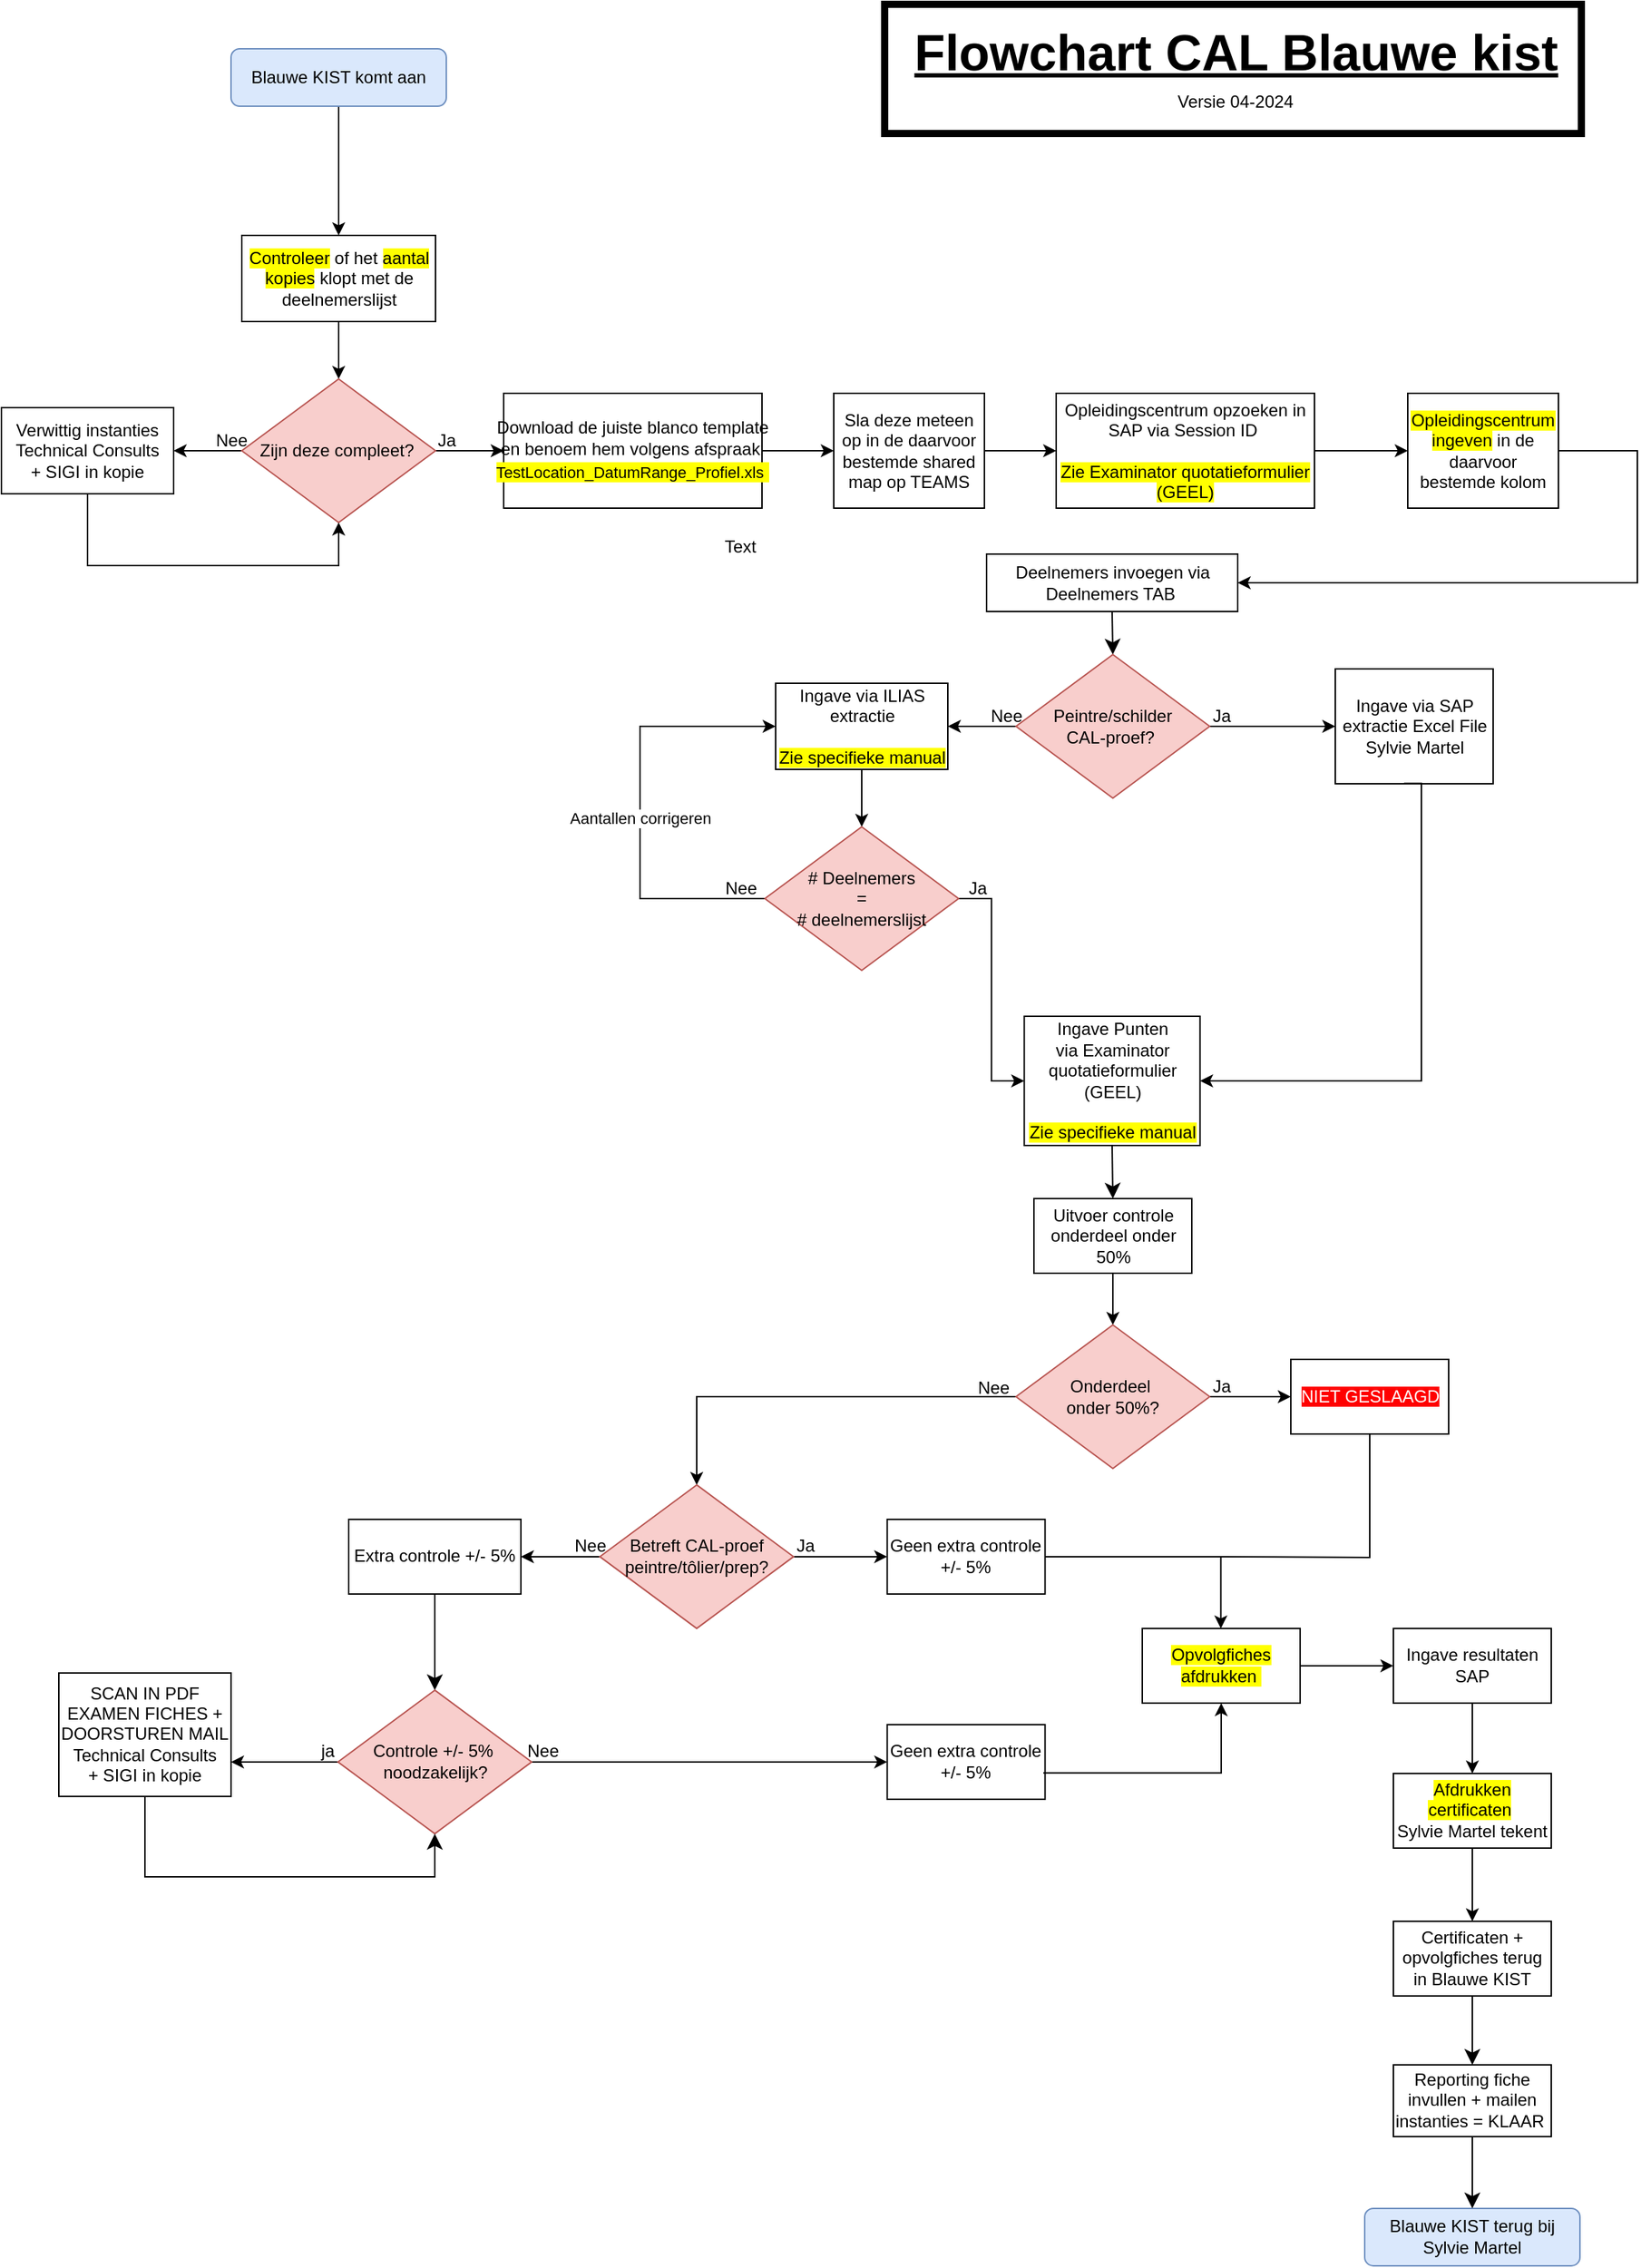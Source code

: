 <mxfile version="24.2.1" type="github">
  <diagram id="C5RBs43oDa-KdzZeNtuy" name="Page-1">
    <mxGraphModel dx="2206" dy="1282" grid="1" gridSize="10" guides="1" tooltips="1" connect="1" arrows="1" fold="1" page="1" pageScale="1" pageWidth="1169" pageHeight="1654" math="0" shadow="0">
      <root>
        <mxCell id="WIyWlLk6GJQsqaUBKTNV-0" />
        <mxCell id="WIyWlLk6GJQsqaUBKTNV-1" parent="WIyWlLk6GJQsqaUBKTNV-0" />
        <mxCell id="_ugd1NsvXaMakMv1Sasn-6" style="edgeStyle=elbowEdgeStyle;rounded=0;orthogonalLoop=1;jettySize=auto;html=1;exitX=0.5;exitY=1;exitDx=0;exitDy=0;entryX=0.5;entryY=0;entryDx=0;entryDy=0;" parent="WIyWlLk6GJQsqaUBKTNV-1" source="WIyWlLk6GJQsqaUBKTNV-3" target="_ugd1NsvXaMakMv1Sasn-5" edge="1">
          <mxGeometry relative="1" as="geometry" />
        </mxCell>
        <mxCell id="WIyWlLk6GJQsqaUBKTNV-3" value="Blauwe KIST komt aan" style="rounded=1;whiteSpace=wrap;html=1;fontSize=12;glass=0;strokeWidth=1;shadow=0;fillColor=#dae8fc;strokeColor=#6c8ebf;" parent="WIyWlLk6GJQsqaUBKTNV-1" vertex="1">
          <mxGeometry x="175" y="68" width="150" height="40" as="geometry" />
        </mxCell>
        <mxCell id="_ugd1NsvXaMakMv1Sasn-10" style="edgeStyle=elbowEdgeStyle;rounded=0;orthogonalLoop=1;jettySize=auto;html=1;exitX=0.5;exitY=1;exitDx=0;exitDy=0;entryX=0.5;entryY=0;entryDx=0;entryDy=0;" parent="WIyWlLk6GJQsqaUBKTNV-1" source="_ugd1NsvXaMakMv1Sasn-5" target="_ugd1NsvXaMakMv1Sasn-9" edge="1">
          <mxGeometry relative="1" as="geometry" />
        </mxCell>
        <mxCell id="_ugd1NsvXaMakMv1Sasn-5" value="&lt;span style=&quot;background-color: rgb(255, 255, 0);&quot;&gt;Controleer&lt;/span&gt; of het &lt;span style=&quot;background-color: rgb(255, 255, 0);&quot;&gt;aantal kopies&lt;/span&gt; klopt met de deelnemerslijst" style="rounded=0;whiteSpace=wrap;html=1;" parent="WIyWlLk6GJQsqaUBKTNV-1" vertex="1">
          <mxGeometry x="182.5" y="198" width="135" height="60" as="geometry" />
        </mxCell>
        <mxCell id="_ugd1NsvXaMakMv1Sasn-7" value="Download de juiste blanco template en benoem hem volgens afspraak&amp;nbsp;&lt;div&gt;&lt;div&gt;&lt;span style=&quot;background-color: rgb(255, 255, 0);&quot;&gt;&lt;span style=&quot;margin: 0px; padding: 0px; user-select: text; -webkit-user-drag: none; -webkit-tap-highlight-color: transparent; color: windowtext; text-align: left; font-family: Calibri, sans-serif; line-height: 17px; font-variant-ligatures: none !important;&quot; lang=&quot;EN-US&quot; class=&quot;TextRun SCXO190687860 BCX8&quot; data-contrast=&quot;auto&quot;&gt;&lt;font style=&quot;font-size: 11px;&quot;&gt;TestLocation_DatumRange_Profiel.xls&lt;/font&gt;&lt;/span&gt;&lt;span style=&quot;margin: 0px; padding: 0px; user-select: text; -webkit-user-drag: none; -webkit-tap-highlight-color: transparent; color: windowtext; text-align: left; font-size: 11pt; line-height: 17px; font-family: Calibri, sans-serif;&quot; class=&quot;EOP SCXO190687860 BCX8&quot;&gt;&amp;nbsp;&lt;/span&gt;&lt;/span&gt;&lt;/div&gt;&lt;/div&gt;" style="rounded=0;whiteSpace=wrap;html=1;" parent="WIyWlLk6GJQsqaUBKTNV-1" vertex="1">
          <mxGeometry x="365" y="308" width="180" height="80" as="geometry" />
        </mxCell>
        <mxCell id="_ugd1NsvXaMakMv1Sasn-8" value="Verwittig instanties&lt;div&gt;Technical Consult&lt;span style=&quot;background-color: initial;&quot;&gt;s&lt;/span&gt;&lt;/div&gt;&lt;div&gt;&lt;span style=&quot;background-color: initial;&quot;&gt;+ SIGI in kopie&lt;/span&gt;&lt;/div&gt;" style="rounded=0;whiteSpace=wrap;html=1;" parent="WIyWlLk6GJQsqaUBKTNV-1" vertex="1">
          <mxGeometry x="15" y="318" width="120" height="60" as="geometry" />
        </mxCell>
        <mxCell id="_ugd1NsvXaMakMv1Sasn-11" style="edgeStyle=elbowEdgeStyle;rounded=0;orthogonalLoop=1;jettySize=auto;html=1;exitX=1;exitY=0.5;exitDx=0;exitDy=0;entryX=0;entryY=0.5;entryDx=0;entryDy=0;" parent="WIyWlLk6GJQsqaUBKTNV-1" source="_ugd1NsvXaMakMv1Sasn-9" target="_ugd1NsvXaMakMv1Sasn-7" edge="1">
          <mxGeometry relative="1" as="geometry">
            <mxPoint x="375" y="328" as="targetPoint" />
          </mxGeometry>
        </mxCell>
        <mxCell id="_ugd1NsvXaMakMv1Sasn-12" style="edgeStyle=elbowEdgeStyle;rounded=0;orthogonalLoop=1;jettySize=auto;html=1;exitX=0;exitY=0.5;exitDx=0;exitDy=0;entryX=1;entryY=0.5;entryDx=0;entryDy=0;elbow=vertical;" parent="WIyWlLk6GJQsqaUBKTNV-1" source="_ugd1NsvXaMakMv1Sasn-9" target="_ugd1NsvXaMakMv1Sasn-8" edge="1">
          <mxGeometry relative="1" as="geometry">
            <mxPoint x="135" y="328" as="targetPoint" />
            <Array as="points">
              <mxPoint x="135" y="348" />
            </Array>
          </mxGeometry>
        </mxCell>
        <mxCell id="_ugd1NsvXaMakMv1Sasn-9" value="Zijn deze compleet?&amp;nbsp;" style="rhombus;whiteSpace=wrap;html=1;fillColor=#f8cecc;strokeColor=#b85450;" parent="WIyWlLk6GJQsqaUBKTNV-1" vertex="1">
          <mxGeometry x="182.5" y="298" width="135" height="100" as="geometry" />
        </mxCell>
        <mxCell id="_ugd1NsvXaMakMv1Sasn-13" value="Nee" style="text;html=1;align=center;verticalAlign=middle;resizable=0;points=[];autosize=1;strokeColor=none;fillColor=none;" parent="WIyWlLk6GJQsqaUBKTNV-1" vertex="1">
          <mxGeometry x="150" y="326" width="50" height="30" as="geometry" />
        </mxCell>
        <mxCell id="_ugd1NsvXaMakMv1Sasn-14" value="Ja" style="text;html=1;align=center;verticalAlign=middle;resizable=0;points=[];autosize=1;strokeColor=none;fillColor=none;" parent="WIyWlLk6GJQsqaUBKTNV-1" vertex="1">
          <mxGeometry x="305" y="326" width="40" height="30" as="geometry" />
        </mxCell>
        <mxCell id="6afdchd-Iu1FxITVfSQp-12" style="edgeStyle=elbowEdgeStyle;rounded=0;orthogonalLoop=1;jettySize=auto;html=1;exitX=0.5;exitY=1;exitDx=0;exitDy=0;entryX=0.5;entryY=1;entryDx=0;entryDy=0;" parent="WIyWlLk6GJQsqaUBKTNV-1" source="_ugd1NsvXaMakMv1Sasn-8" target="_ugd1NsvXaMakMv1Sasn-9" edge="1">
          <mxGeometry relative="1" as="geometry">
            <mxPoint x="200" y="438" as="targetPoint" />
            <mxPoint x="133" y="438" as="sourcePoint" />
            <Array as="points">
              <mxPoint x="145" y="428" />
            </Array>
          </mxGeometry>
        </mxCell>
        <mxCell id="6afdchd-Iu1FxITVfSQp-14" style="edgeStyle=elbowEdgeStyle;rounded=0;orthogonalLoop=1;jettySize=auto;html=1;exitX=1;exitY=0.5;exitDx=0;exitDy=0;" parent="WIyWlLk6GJQsqaUBKTNV-1" source="_ugd1NsvXaMakMv1Sasn-7" edge="1">
          <mxGeometry relative="1" as="geometry">
            <mxPoint x="595" y="348" as="targetPoint" />
            <mxPoint x="515" y="298" as="sourcePoint" />
          </mxGeometry>
        </mxCell>
        <mxCell id="6afdchd-Iu1FxITVfSQp-15" value="Opleidingscentrum opzoeken in SAP via Session ID&amp;nbsp;&lt;div&gt;&lt;br&gt;&lt;/div&gt;&lt;div&gt;&lt;span style=&quot;background-color: rgb(255, 255, 0);&quot;&gt;Zie Examinator quotatieformulier&lt;/span&gt;&lt;/div&gt;&lt;div&gt;&lt;span style=&quot;background-color: rgb(255, 255, 0);&quot;&gt;(GEEL)&lt;/span&gt;&lt;/div&gt;" style="rounded=0;whiteSpace=wrap;html=1;" parent="WIyWlLk6GJQsqaUBKTNV-1" vertex="1">
          <mxGeometry x="750" y="308" width="180" height="80" as="geometry" />
        </mxCell>
        <mxCell id="6afdchd-Iu1FxITVfSQp-18" style="edgeStyle=elbowEdgeStyle;rounded=0;orthogonalLoop=1;jettySize=auto;html=1;exitX=1;exitY=0.5;exitDx=0;exitDy=0;entryX=0;entryY=0.5;entryDx=0;entryDy=0;" parent="WIyWlLk6GJQsqaUBKTNV-1" source="6afdchd-Iu1FxITVfSQp-15" target="6afdchd-Iu1FxITVfSQp-19" edge="1">
          <mxGeometry relative="1" as="geometry">
            <mxPoint x="887" y="458" as="targetPoint" />
            <mxPoint x="765" y="458" as="sourcePoint" />
          </mxGeometry>
        </mxCell>
        <mxCell id="6afdchd-Iu1FxITVfSQp-19" value="&lt;span style=&quot;background-color: rgb(255, 255, 0);&quot;&gt;Opleidingscentrum ingeven&lt;/span&gt; in de daarvoor bestemde kolom" style="rounded=0;whiteSpace=wrap;html=1;" parent="WIyWlLk6GJQsqaUBKTNV-1" vertex="1">
          <mxGeometry x="995" y="308" width="105" height="80" as="geometry" />
        </mxCell>
        <mxCell id="6afdchd-Iu1FxITVfSQp-133" style="edgeStyle=none;curved=1;rounded=0;orthogonalLoop=1;jettySize=auto;html=1;exitX=0.5;exitY=1;exitDx=0;exitDy=0;entryX=0.5;entryY=0;entryDx=0;entryDy=0;fontSize=12;startSize=8;endSize=8;" parent="WIyWlLk6GJQsqaUBKTNV-1" source="6afdchd-Iu1FxITVfSQp-21" target="6afdchd-Iu1FxITVfSQp-35" edge="1">
          <mxGeometry relative="1" as="geometry" />
        </mxCell>
        <mxCell id="6afdchd-Iu1FxITVfSQp-21" value="Deelnemers invoegen via Deelnemers TAB&amp;nbsp;" style="rounded=0;whiteSpace=wrap;html=1;" parent="WIyWlLk6GJQsqaUBKTNV-1" vertex="1">
          <mxGeometry x="701.5" y="420" width="175" height="40" as="geometry" />
        </mxCell>
        <mxCell id="6afdchd-Iu1FxITVfSQp-22" style="edgeStyle=none;curved=1;rounded=0;orthogonalLoop=1;jettySize=auto;html=1;entryX=1;entryY=0.5;entryDx=0;entryDy=0;fontSize=12;startSize=8;endSize=8;" parent="WIyWlLk6GJQsqaUBKTNV-1" source="6afdchd-Iu1FxITVfSQp-19" target="6afdchd-Iu1FxITVfSQp-19" edge="1">
          <mxGeometry relative="1" as="geometry" />
        </mxCell>
        <mxCell id="6afdchd-Iu1FxITVfSQp-27" style="edgeStyle=elbowEdgeStyle;rounded=0;orthogonalLoop=1;jettySize=auto;html=1;entryX=1;entryY=0.5;entryDx=0;entryDy=0;exitX=1;exitY=0.5;exitDx=0;exitDy=0;" parent="WIyWlLk6GJQsqaUBKTNV-1" source="6afdchd-Iu1FxITVfSQp-19" target="6afdchd-Iu1FxITVfSQp-21" edge="1">
          <mxGeometry relative="1" as="geometry">
            <mxPoint x="872.5" y="608" as="targetPoint" />
            <mxPoint x="1125" y="428" as="sourcePoint" />
            <Array as="points">
              <mxPoint x="1155" y="418" />
            </Array>
          </mxGeometry>
        </mxCell>
        <mxCell id="6afdchd-Iu1FxITVfSQp-31" value="Ingave via SAP extractie Excel File Sylvie Martel" style="rounded=0;whiteSpace=wrap;html=1;" parent="WIyWlLk6GJQsqaUBKTNV-1" vertex="1">
          <mxGeometry x="944.5" y="500" width="110" height="80" as="geometry" />
        </mxCell>
        <mxCell id="KENg3wdXICFcXP1z4nv7-8" style="edgeStyle=orthogonalEdgeStyle;rounded=0;orthogonalLoop=1;jettySize=auto;html=1;exitX=0.5;exitY=1;exitDx=0;exitDy=0;" edge="1" parent="WIyWlLk6GJQsqaUBKTNV-1" source="6afdchd-Iu1FxITVfSQp-32" target="KENg3wdXICFcXP1z4nv7-5">
          <mxGeometry relative="1" as="geometry" />
        </mxCell>
        <mxCell id="6afdchd-Iu1FxITVfSQp-32" value="Ingave via ILIAS extractie&lt;div&gt;&lt;div&gt;&lt;div&gt;&lt;br&gt;&lt;div&gt;&lt;span style=&quot;background-color: rgb(255, 255, 0);&quot;&gt;Zie specifieke manual&lt;/span&gt;&lt;/div&gt;&lt;/div&gt;&lt;/div&gt;&lt;/div&gt;" style="rounded=0;whiteSpace=wrap;html=1;" parent="WIyWlLk6GJQsqaUBKTNV-1" vertex="1">
          <mxGeometry x="554.5" y="510" width="120" height="60" as="geometry" />
        </mxCell>
        <mxCell id="6afdchd-Iu1FxITVfSQp-33" style="edgeStyle=elbowEdgeStyle;rounded=0;orthogonalLoop=1;jettySize=auto;html=1;exitX=1;exitY=0.5;exitDx=0;exitDy=0;entryX=0;entryY=0.5;entryDx=0;entryDy=0;" parent="WIyWlLk6GJQsqaUBKTNV-1" source="6afdchd-Iu1FxITVfSQp-35" target="6afdchd-Iu1FxITVfSQp-31" edge="1">
          <mxGeometry relative="1" as="geometry">
            <mxPoint x="914.5" y="520" as="targetPoint" />
          </mxGeometry>
        </mxCell>
        <mxCell id="6afdchd-Iu1FxITVfSQp-34" style="edgeStyle=elbowEdgeStyle;rounded=0;orthogonalLoop=1;jettySize=auto;html=1;exitX=0;exitY=0.5;exitDx=0;exitDy=0;entryX=1;entryY=0.5;entryDx=0;entryDy=0;elbow=vertical;" parent="WIyWlLk6GJQsqaUBKTNV-1" source="6afdchd-Iu1FxITVfSQp-35" target="6afdchd-Iu1FxITVfSQp-32" edge="1">
          <mxGeometry relative="1" as="geometry">
            <mxPoint x="674.5" y="520" as="targetPoint" />
            <Array as="points">
              <mxPoint x="674.5" y="540" />
            </Array>
          </mxGeometry>
        </mxCell>
        <mxCell id="6afdchd-Iu1FxITVfSQp-35" value="Peintre/schilder&lt;div&gt;CAL-proef?&amp;nbsp;&lt;/div&gt;" style="rhombus;whiteSpace=wrap;html=1;fillColor=#f8cecc;strokeColor=#b85450;" parent="WIyWlLk6GJQsqaUBKTNV-1" vertex="1">
          <mxGeometry x="722" y="490" width="135" height="100" as="geometry" />
        </mxCell>
        <mxCell id="6afdchd-Iu1FxITVfSQp-36" value="Nee" style="text;html=1;align=center;verticalAlign=middle;resizable=0;points=[];autosize=1;strokeColor=none;fillColor=none;" parent="WIyWlLk6GJQsqaUBKTNV-1" vertex="1">
          <mxGeometry x="689.5" y="518" width="50" height="30" as="geometry" />
        </mxCell>
        <mxCell id="6afdchd-Iu1FxITVfSQp-37" value="Ja" style="text;html=1;align=center;verticalAlign=middle;resizable=0;points=[];autosize=1;strokeColor=none;fillColor=none;" parent="WIyWlLk6GJQsqaUBKTNV-1" vertex="1">
          <mxGeometry x="844.5" y="518" width="40" height="30" as="geometry" />
        </mxCell>
        <mxCell id="6afdchd-Iu1FxITVfSQp-39" value="Sla deze meteen op in de daarvoor bestemde shared map op TEAMS" style="rounded=0;whiteSpace=wrap;html=1;" parent="WIyWlLk6GJQsqaUBKTNV-1" vertex="1">
          <mxGeometry x="595" y="308" width="105" height="80" as="geometry" />
        </mxCell>
        <mxCell id="6afdchd-Iu1FxITVfSQp-41" style="edgeStyle=elbowEdgeStyle;rounded=0;orthogonalLoop=1;jettySize=auto;html=1;exitX=1;exitY=0.5;exitDx=0;exitDy=0;entryX=0;entryY=0.5;entryDx=0;entryDy=0;" parent="WIyWlLk6GJQsqaUBKTNV-1" source="6afdchd-Iu1FxITVfSQp-39" target="6afdchd-Iu1FxITVfSQp-15" edge="1">
          <mxGeometry relative="1" as="geometry">
            <mxPoint x="697.5" y="438" as="targetPoint" />
            <mxPoint x="632.5" y="438" as="sourcePoint" />
          </mxGeometry>
        </mxCell>
        <mxCell id="6afdchd-Iu1FxITVfSQp-134" style="edgeStyle=none;curved=1;rounded=0;orthogonalLoop=1;jettySize=auto;html=1;exitX=0.5;exitY=1;exitDx=0;exitDy=0;entryX=0.5;entryY=0;entryDx=0;entryDy=0;fontSize=12;startSize=8;endSize=8;" parent="WIyWlLk6GJQsqaUBKTNV-1" source="6afdchd-Iu1FxITVfSQp-46" target="6afdchd-Iu1FxITVfSQp-52" edge="1">
          <mxGeometry relative="1" as="geometry" />
        </mxCell>
        <mxCell id="6afdchd-Iu1FxITVfSQp-46" value="Ingave Punten via&amp;nbsp;&lt;span style=&quot;background-color: initial;&quot;&gt;Examinator quotatieformulier&lt;/span&gt;&lt;div&gt;(GEEL)&lt;/div&gt;&lt;div&gt;&lt;br&gt;&lt;/div&gt;&lt;div&gt;&lt;span style=&quot;background-color: rgb(255, 255, 0);&quot;&gt;Zie specifieke manual&lt;/span&gt;&lt;br&gt;&lt;/div&gt;" style="rounded=0;whiteSpace=wrap;html=1;" parent="WIyWlLk6GJQsqaUBKTNV-1" vertex="1">
          <mxGeometry x="727.75" y="742" width="122.5" height="90" as="geometry" />
        </mxCell>
        <mxCell id="6afdchd-Iu1FxITVfSQp-50" style="edgeStyle=elbowEdgeStyle;rounded=0;orthogonalLoop=1;jettySize=auto;html=1;exitX=0.435;exitY=0.997;exitDx=0;exitDy=0;exitPerimeter=0;entryX=1;entryY=0.5;entryDx=0;entryDy=0;" parent="WIyWlLk6GJQsqaUBKTNV-1" source="6afdchd-Iu1FxITVfSQp-31" target="6afdchd-Iu1FxITVfSQp-46" edge="1">
          <mxGeometry relative="1" as="geometry">
            <mxPoint x="944.5" y="858" as="targetPoint" />
            <mxPoint x="1004.5" y="728" as="sourcePoint" />
            <Array as="points">
              <mxPoint x="1004.5" y="808" />
            </Array>
          </mxGeometry>
        </mxCell>
        <mxCell id="6afdchd-Iu1FxITVfSQp-52" value="Uitvoer controle onderdeel onder 50%" style="rounded=0;whiteSpace=wrap;html=1;" parent="WIyWlLk6GJQsqaUBKTNV-1" vertex="1">
          <mxGeometry x="734.5" y="869" width="110" height="52" as="geometry" />
        </mxCell>
        <mxCell id="6afdchd-Iu1FxITVfSQp-70" style="edgeStyle=elbowEdgeStyle;rounded=0;orthogonalLoop=1;jettySize=auto;html=1;exitX=0.5;exitY=1;exitDx=0;exitDy=0;entryX=0.5;entryY=0;entryDx=0;entryDy=0;" parent="WIyWlLk6GJQsqaUBKTNV-1" source="6afdchd-Iu1FxITVfSQp-52" target="6afdchd-Iu1FxITVfSQp-73" edge="1">
          <mxGeometry relative="1" as="geometry">
            <mxPoint x="788.5" y="908" as="sourcePoint" />
          </mxGeometry>
        </mxCell>
        <mxCell id="6afdchd-Iu1FxITVfSQp-71" style="edgeStyle=elbowEdgeStyle;rounded=0;orthogonalLoop=1;jettySize=auto;html=1;exitX=1;exitY=0.5;exitDx=0;exitDy=0;entryX=0;entryY=0.5;entryDx=0;entryDy=0;" parent="WIyWlLk6GJQsqaUBKTNV-1" source="6afdchd-Iu1FxITVfSQp-73" target="6afdchd-Iu1FxITVfSQp-76" edge="1">
          <mxGeometry relative="1" as="geometry">
            <mxPoint x="904.5" y="1007" as="targetPoint" />
          </mxGeometry>
        </mxCell>
        <mxCell id="KENg3wdXICFcXP1z4nv7-14" style="edgeStyle=orthogonalEdgeStyle;rounded=0;orthogonalLoop=1;jettySize=auto;html=1;exitX=0;exitY=0.5;exitDx=0;exitDy=0;entryX=0.5;entryY=0;entryDx=0;entryDy=0;" edge="1" parent="WIyWlLk6GJQsqaUBKTNV-1" source="6afdchd-Iu1FxITVfSQp-73" target="6afdchd-Iu1FxITVfSQp-85">
          <mxGeometry relative="1" as="geometry" />
        </mxCell>
        <mxCell id="6afdchd-Iu1FxITVfSQp-73" value="Onderdeel&amp;nbsp;&lt;div&gt;onder&amp;nbsp;&lt;span style=&quot;background-color: initial;&quot;&gt;50%?&lt;/span&gt;&lt;/div&gt;" style="rhombus;whiteSpace=wrap;html=1;fillColor=#f8cecc;strokeColor=#b85450;" parent="WIyWlLk6GJQsqaUBKTNV-1" vertex="1">
          <mxGeometry x="722" y="957" width="135" height="100" as="geometry" />
        </mxCell>
        <mxCell id="6afdchd-Iu1FxITVfSQp-74" value="Nee" style="text;html=1;align=center;verticalAlign=middle;resizable=0;points=[];autosize=1;strokeColor=none;fillColor=none;" parent="WIyWlLk6GJQsqaUBKTNV-1" vertex="1">
          <mxGeometry x="681" y="986" width="50" height="30" as="geometry" />
        </mxCell>
        <mxCell id="6afdchd-Iu1FxITVfSQp-75" value="Ja" style="text;html=1;align=center;verticalAlign=middle;resizable=0;points=[];autosize=1;strokeColor=none;fillColor=none;" parent="WIyWlLk6GJQsqaUBKTNV-1" vertex="1">
          <mxGeometry x="844.5" y="985" width="40" height="30" as="geometry" />
        </mxCell>
        <mxCell id="6afdchd-Iu1FxITVfSQp-76" value="&lt;span style=&quot;background-color: rgb(255, 0, 0);&quot;&gt;&lt;font color=&quot;#ffffff&quot;&gt;NIET GESLAAGD&lt;/font&gt;&lt;/span&gt;" style="rounded=0;whiteSpace=wrap;html=1;" parent="WIyWlLk6GJQsqaUBKTNV-1" vertex="1">
          <mxGeometry x="913.5" y="981" width="110" height="52" as="geometry" />
        </mxCell>
        <mxCell id="6afdchd-Iu1FxITVfSQp-83" style="edgeStyle=elbowEdgeStyle;rounded=0;orthogonalLoop=1;jettySize=auto;html=1;exitX=1;exitY=0.5;exitDx=0;exitDy=0;entryX=0;entryY=0.5;entryDx=0;entryDy=0;" parent="WIyWlLk6GJQsqaUBKTNV-1" source="6afdchd-Iu1FxITVfSQp-85" target="6afdchd-Iu1FxITVfSQp-88" edge="1">
          <mxGeometry relative="1" as="geometry">
            <mxPoint x="623.5" y="1118.46" as="targetPoint" />
          </mxGeometry>
        </mxCell>
        <mxCell id="6afdchd-Iu1FxITVfSQp-84" style="edgeStyle=elbowEdgeStyle;rounded=0;orthogonalLoop=1;jettySize=auto;html=1;exitX=0;exitY=0.5;exitDx=0;exitDy=0;entryX=1;entryY=0.5;entryDx=0;entryDy=0;elbow=vertical;" parent="WIyWlLk6GJQsqaUBKTNV-1" source="6afdchd-Iu1FxITVfSQp-85" target="6afdchd-Iu1FxITVfSQp-89" edge="1">
          <mxGeometry relative="1" as="geometry">
            <mxPoint x="384.5" y="1118.46" as="targetPoint" />
            <Array as="points">
              <mxPoint x="384.5" y="1118.46" />
            </Array>
          </mxGeometry>
        </mxCell>
        <mxCell id="6afdchd-Iu1FxITVfSQp-85" value="Betreft CAL-proef peintre/tôlier/prep?" style="rhombus;whiteSpace=wrap;html=1;fillColor=#f8cecc;strokeColor=#b85450;" parent="WIyWlLk6GJQsqaUBKTNV-1" vertex="1">
          <mxGeometry x="432" y="1068.46" width="135" height="100" as="geometry" />
        </mxCell>
        <mxCell id="6afdchd-Iu1FxITVfSQp-86" value="Nee" style="text;html=1;align=center;verticalAlign=middle;resizable=0;points=[];autosize=1;strokeColor=none;fillColor=none;" parent="WIyWlLk6GJQsqaUBKTNV-1" vertex="1">
          <mxGeometry x="399.5" y="1096.46" width="50" height="30" as="geometry" />
        </mxCell>
        <mxCell id="6afdchd-Iu1FxITVfSQp-87" value="Ja" style="text;html=1;align=center;verticalAlign=middle;resizable=0;points=[];autosize=1;strokeColor=none;fillColor=none;" parent="WIyWlLk6GJQsqaUBKTNV-1" vertex="1">
          <mxGeometry x="554.5" y="1096.46" width="40" height="30" as="geometry" />
        </mxCell>
        <mxCell id="6afdchd-Iu1FxITVfSQp-88" value="Geen extra controle +/- 5%" style="rounded=0;whiteSpace=wrap;html=1;" parent="WIyWlLk6GJQsqaUBKTNV-1" vertex="1">
          <mxGeometry x="632.25" y="1092.46" width="110" height="52" as="geometry" />
        </mxCell>
        <mxCell id="6afdchd-Iu1FxITVfSQp-131" style="edgeStyle=none;curved=1;rounded=0;orthogonalLoop=1;jettySize=auto;html=1;exitX=0.5;exitY=1;exitDx=0;exitDy=0;entryX=0.5;entryY=0;entryDx=0;entryDy=0;fontSize=12;startSize=8;endSize=8;" parent="WIyWlLk6GJQsqaUBKTNV-1" source="6afdchd-Iu1FxITVfSQp-89" target="6afdchd-Iu1FxITVfSQp-97" edge="1">
          <mxGeometry relative="1" as="geometry" />
        </mxCell>
        <mxCell id="6afdchd-Iu1FxITVfSQp-89" value="Extra controle +/- 5%" style="rounded=0;whiteSpace=wrap;html=1;" parent="WIyWlLk6GJQsqaUBKTNV-1" vertex="1">
          <mxGeometry x="257" y="1092.46" width="120" height="52" as="geometry" />
        </mxCell>
        <mxCell id="6afdchd-Iu1FxITVfSQp-95" style="edgeStyle=elbowEdgeStyle;rounded=0;orthogonalLoop=1;jettySize=auto;html=1;exitX=1;exitY=0.5;exitDx=0;exitDy=0;entryX=0;entryY=0.5;entryDx=0;entryDy=0;" parent="WIyWlLk6GJQsqaUBKTNV-1" source="6afdchd-Iu1FxITVfSQp-97" target="6afdchd-Iu1FxITVfSQp-100" edge="1">
          <mxGeometry relative="1" as="geometry">
            <mxPoint x="441" y="1261.46" as="targetPoint" />
          </mxGeometry>
        </mxCell>
        <mxCell id="6afdchd-Iu1FxITVfSQp-96" style="edgeStyle=elbowEdgeStyle;rounded=0;orthogonalLoop=1;jettySize=auto;html=1;exitX=0;exitY=0.5;exitDx=0;exitDy=0;entryX=1;entryY=0.5;entryDx=0;entryDy=0;elbow=vertical;" parent="WIyWlLk6GJQsqaUBKTNV-1" source="6afdchd-Iu1FxITVfSQp-97" edge="1">
          <mxGeometry relative="1" as="geometry">
            <mxPoint x="175" y="1261.46" as="targetPoint" />
            <Array as="points">
              <mxPoint x="202" y="1261.46" />
            </Array>
          </mxGeometry>
        </mxCell>
        <mxCell id="6afdchd-Iu1FxITVfSQp-97" value="Controle +/- 5%&amp;nbsp;&lt;div&gt;noodzakelijk?&lt;/div&gt;" style="rhombus;whiteSpace=wrap;html=1;fillColor=#f8cecc;strokeColor=#b85450;" parent="WIyWlLk6GJQsqaUBKTNV-1" vertex="1">
          <mxGeometry x="249.5" y="1211.46" width="135" height="100" as="geometry" />
        </mxCell>
        <mxCell id="6afdchd-Iu1FxITVfSQp-98" value="ja" style="text;html=1;align=center;verticalAlign=middle;resizable=0;points=[];autosize=1;strokeColor=none;fillColor=none;" parent="WIyWlLk6GJQsqaUBKTNV-1" vertex="1">
          <mxGeometry x="227" y="1239.46" width="30" height="30" as="geometry" />
        </mxCell>
        <mxCell id="6afdchd-Iu1FxITVfSQp-99" value="Nee" style="text;html=1;align=center;verticalAlign=middle;resizable=0;points=[];autosize=1;strokeColor=none;fillColor=none;" parent="WIyWlLk6GJQsqaUBKTNV-1" vertex="1">
          <mxGeometry x="367" y="1239.46" width="50" height="30" as="geometry" />
        </mxCell>
        <mxCell id="6afdchd-Iu1FxITVfSQp-100" value="Geen extra controle +/- 5%" style="rounded=0;whiteSpace=wrap;html=1;" parent="WIyWlLk6GJQsqaUBKTNV-1" vertex="1">
          <mxGeometry x="632.25" y="1235.46" width="110" height="52" as="geometry" />
        </mxCell>
        <mxCell id="6afdchd-Iu1FxITVfSQp-135" style="edgeStyle=elbowEdgeStyle;rounded=0;orthogonalLoop=1;jettySize=auto;html=1;exitX=0.5;exitY=1;exitDx=0;exitDy=0;entryX=0.5;entryY=1;entryDx=0;entryDy=0;fontSize=12;startSize=8;endSize=8;" parent="WIyWlLk6GJQsqaUBKTNV-1" source="6afdchd-Iu1FxITVfSQp-101" target="6afdchd-Iu1FxITVfSQp-97" edge="1">
          <mxGeometry relative="1" as="geometry">
            <Array as="points">
              <mxPoint x="200" y="1341.46" />
            </Array>
          </mxGeometry>
        </mxCell>
        <mxCell id="6afdchd-Iu1FxITVfSQp-101" value="SCAN IN PDF EXAMEN FICHES + DOORSTUREN MAIL&lt;div&gt;Technical Consults&lt;br&gt;&lt;div&gt;+ SIGI in kopie&lt;br&gt;&lt;/div&gt;&lt;/div&gt;" style="rounded=0;whiteSpace=wrap;html=1;" parent="WIyWlLk6GJQsqaUBKTNV-1" vertex="1">
          <mxGeometry x="55" y="1199.46" width="120" height="86" as="geometry" />
        </mxCell>
        <mxCell id="6afdchd-Iu1FxITVfSQp-110" value="&lt;span style=&quot;background-color: rgb(255, 255, 0);&quot;&gt;Opvolgfiches afdrukken&amp;nbsp;&lt;/span&gt;" style="rounded=0;whiteSpace=wrap;html=1;" parent="WIyWlLk6GJQsqaUBKTNV-1" vertex="1">
          <mxGeometry x="810" y="1168.46" width="110" height="52" as="geometry" />
        </mxCell>
        <mxCell id="6afdchd-Iu1FxITVfSQp-111" style="edgeStyle=elbowEdgeStyle;rounded=0;orthogonalLoop=1;jettySize=auto;html=1;entryX=0.5;entryY=1;entryDx=0;entryDy=0;exitX=0.989;exitY=0.647;exitDx=0;exitDy=0;exitPerimeter=0;" parent="WIyWlLk6GJQsqaUBKTNV-1" source="6afdchd-Iu1FxITVfSQp-100" target="6afdchd-Iu1FxITVfSQp-110" edge="1">
          <mxGeometry relative="1" as="geometry">
            <mxPoint x="867" y="1331.46" as="targetPoint" />
            <mxPoint x="760" y="1269.46" as="sourcePoint" />
            <Array as="points">
              <mxPoint x="865" y="1256.46" />
              <mxPoint x="820" y="1286.46" />
              <mxPoint x="750" y="1276.46" />
            </Array>
          </mxGeometry>
        </mxCell>
        <mxCell id="6afdchd-Iu1FxITVfSQp-112" style="edgeStyle=elbowEdgeStyle;rounded=0;orthogonalLoop=1;jettySize=auto;html=1;entryX=0.5;entryY=0;entryDx=0;entryDy=0;exitX=1;exitY=0.5;exitDx=0;exitDy=0;" parent="WIyWlLk6GJQsqaUBKTNV-1" source="6afdchd-Iu1FxITVfSQp-88" target="6afdchd-Iu1FxITVfSQp-110" edge="1">
          <mxGeometry relative="1" as="geometry">
            <mxPoint x="868.75" y="1138.46" as="targetPoint" />
            <mxPoint x="765" y="1118.46" as="sourcePoint" />
            <Array as="points">
              <mxPoint x="864.75" y="1128.46" />
              <mxPoint x="819.75" y="1158.46" />
              <mxPoint x="749.75" y="1148.46" />
            </Array>
          </mxGeometry>
        </mxCell>
        <mxCell id="KENg3wdXICFcXP1z4nv7-22" style="edgeStyle=orthogonalEdgeStyle;rounded=0;orthogonalLoop=1;jettySize=auto;html=1;exitX=0.5;exitY=1;exitDx=0;exitDy=0;entryX=0.5;entryY=0;entryDx=0;entryDy=0;" edge="1" parent="WIyWlLk6GJQsqaUBKTNV-1" source="6afdchd-Iu1FxITVfSQp-113" target="KENg3wdXICFcXP1z4nv7-21">
          <mxGeometry relative="1" as="geometry" />
        </mxCell>
        <mxCell id="6afdchd-Iu1FxITVfSQp-113" value="Ingave resultaten SAP" style="rounded=0;whiteSpace=wrap;html=1;" parent="WIyWlLk6GJQsqaUBKTNV-1" vertex="1">
          <mxGeometry x="985" y="1168.46" width="110" height="52" as="geometry" />
        </mxCell>
        <mxCell id="6afdchd-Iu1FxITVfSQp-115" style="edgeStyle=elbowEdgeStyle;rounded=0;orthogonalLoop=1;jettySize=auto;html=1;exitX=1;exitY=0.5;exitDx=0;exitDy=0;" parent="WIyWlLk6GJQsqaUBKTNV-1" source="6afdchd-Iu1FxITVfSQp-110" target="6afdchd-Iu1FxITVfSQp-113" edge="1">
          <mxGeometry relative="1" as="geometry">
            <mxPoint x="990" y="1194.01" as="targetPoint" />
            <mxPoint x="925" y="1194.01" as="sourcePoint" />
          </mxGeometry>
        </mxCell>
        <mxCell id="6afdchd-Iu1FxITVfSQp-120" value="" style="endArrow=none;html=1;rounded=0;fontSize=12;startSize=8;endSize=8;entryX=0.5;entryY=1;entryDx=0;entryDy=0;edgeStyle=orthogonalEdgeStyle;" parent="WIyWlLk6GJQsqaUBKTNV-1" target="6afdchd-Iu1FxITVfSQp-76" edge="1">
          <mxGeometry width="50" height="50" relative="1" as="geometry">
            <mxPoint x="865" y="1118.46" as="sourcePoint" />
            <mxPoint x="986.49" y="1020.004" as="targetPoint" />
          </mxGeometry>
        </mxCell>
        <mxCell id="6afdchd-Iu1FxITVfSQp-128" style="edgeStyle=none;curved=1;rounded=0;orthogonalLoop=1;jettySize=auto;html=1;exitX=0.5;exitY=1;exitDx=0;exitDy=0;entryX=0.5;entryY=0;entryDx=0;entryDy=0;fontSize=12;startSize=8;endSize=8;" parent="WIyWlLk6GJQsqaUBKTNV-1" source="6afdchd-Iu1FxITVfSQp-121" target="6afdchd-Iu1FxITVfSQp-127" edge="1">
          <mxGeometry relative="1" as="geometry" />
        </mxCell>
        <mxCell id="6afdchd-Iu1FxITVfSQp-121" value="Certificaten + opvolgfiches terug in Blauwe KIST" style="rounded=0;whiteSpace=wrap;html=1;" parent="WIyWlLk6GJQsqaUBKTNV-1" vertex="1">
          <mxGeometry x="985" y="1372.46" width="110" height="52" as="geometry" />
        </mxCell>
        <mxCell id="6afdchd-Iu1FxITVfSQp-125" value="Blauwe KIST terug bij Sylvie Martel" style="rounded=1;whiteSpace=wrap;html=1;fontSize=12;glass=0;strokeWidth=1;shadow=0;fillColor=#dae8fc;strokeColor=#6c8ebf;" parent="WIyWlLk6GJQsqaUBKTNV-1" vertex="1">
          <mxGeometry x="965" y="1572.46" width="150" height="40" as="geometry" />
        </mxCell>
        <mxCell id="6afdchd-Iu1FxITVfSQp-129" style="edgeStyle=none;curved=1;rounded=0;orthogonalLoop=1;jettySize=auto;html=1;exitX=0.5;exitY=1;exitDx=0;exitDy=0;entryX=0.5;entryY=0;entryDx=0;entryDy=0;fontSize=12;startSize=8;endSize=8;" parent="WIyWlLk6GJQsqaUBKTNV-1" source="6afdchd-Iu1FxITVfSQp-127" target="6afdchd-Iu1FxITVfSQp-125" edge="1">
          <mxGeometry relative="1" as="geometry">
            <mxPoint x="1040" y="1642.46" as="targetPoint" />
          </mxGeometry>
        </mxCell>
        <mxCell id="6afdchd-Iu1FxITVfSQp-127" value="Reporting fiche invullen + mailen instanties = KLAAR&amp;nbsp;" style="rounded=0;whiteSpace=wrap;html=1;" parent="WIyWlLk6GJQsqaUBKTNV-1" vertex="1">
          <mxGeometry x="985" y="1472.46" width="110" height="50" as="geometry" />
        </mxCell>
        <mxCell id="KENg3wdXICFcXP1z4nv7-10" style="edgeStyle=orthogonalEdgeStyle;rounded=0;orthogonalLoop=1;jettySize=auto;html=1;exitX=0;exitY=0.5;exitDx=0;exitDy=0;entryX=0;entryY=0.5;entryDx=0;entryDy=0;" edge="1" parent="WIyWlLk6GJQsqaUBKTNV-1" source="KENg3wdXICFcXP1z4nv7-5" target="6afdchd-Iu1FxITVfSQp-32">
          <mxGeometry relative="1" as="geometry">
            <Array as="points">
              <mxPoint x="460" y="660" />
              <mxPoint x="460" y="540" />
            </Array>
          </mxGeometry>
        </mxCell>
        <mxCell id="KENg3wdXICFcXP1z4nv7-11" value="Aantallen corrigeren" style="edgeLabel;html=1;align=center;verticalAlign=middle;resizable=0;points=[];" vertex="1" connectable="0" parent="KENg3wdXICFcXP1z4nv7-10">
          <mxGeometry x="-0.051" relative="1" as="geometry">
            <mxPoint as="offset" />
          </mxGeometry>
        </mxCell>
        <mxCell id="KENg3wdXICFcXP1z4nv7-13" style="edgeStyle=orthogonalEdgeStyle;rounded=0;orthogonalLoop=1;jettySize=auto;html=1;exitX=1;exitY=0.5;exitDx=0;exitDy=0;entryX=0;entryY=0.5;entryDx=0;entryDy=0;" edge="1" parent="WIyWlLk6GJQsqaUBKTNV-1" source="KENg3wdXICFcXP1z4nv7-5" target="6afdchd-Iu1FxITVfSQp-46">
          <mxGeometry relative="1" as="geometry" />
        </mxCell>
        <mxCell id="KENg3wdXICFcXP1z4nv7-5" value="# Deelnemers&lt;div&gt;=&lt;/div&gt;&lt;div&gt;# deelnemerslijst&lt;/div&gt;" style="rhombus;whiteSpace=wrap;html=1;fillColor=#f8cecc;strokeColor=#b85450;" vertex="1" parent="WIyWlLk6GJQsqaUBKTNV-1">
          <mxGeometry x="547" y="610" width="135" height="100" as="geometry" />
        </mxCell>
        <mxCell id="KENg3wdXICFcXP1z4nv7-6" value="Nee" style="text;html=1;align=center;verticalAlign=middle;resizable=0;points=[];autosize=1;strokeColor=none;fillColor=none;" vertex="1" parent="WIyWlLk6GJQsqaUBKTNV-1">
          <mxGeometry x="504.5" y="638" width="50" height="30" as="geometry" />
        </mxCell>
        <mxCell id="KENg3wdXICFcXP1z4nv7-7" value="Ja" style="text;html=1;align=center;verticalAlign=middle;resizable=0;points=[];autosize=1;strokeColor=none;fillColor=none;" vertex="1" parent="WIyWlLk6GJQsqaUBKTNV-1">
          <mxGeometry x="674.5" y="638" width="40" height="30" as="geometry" />
        </mxCell>
        <mxCell id="KENg3wdXICFcXP1z4nv7-23" style="edgeStyle=orthogonalEdgeStyle;rounded=0;orthogonalLoop=1;jettySize=auto;html=1;exitX=0.5;exitY=1;exitDx=0;exitDy=0;entryX=0.5;entryY=0;entryDx=0;entryDy=0;" edge="1" parent="WIyWlLk6GJQsqaUBKTNV-1" source="KENg3wdXICFcXP1z4nv7-21" target="6afdchd-Iu1FxITVfSQp-121">
          <mxGeometry relative="1" as="geometry" />
        </mxCell>
        <mxCell id="KENg3wdXICFcXP1z4nv7-21" value="&lt;span style=&quot;background-color: rgb(255, 255, 0);&quot;&gt;Afdrukken certificaten&lt;/span&gt;&amp;nbsp;&lt;div&gt;Sylvie Martel tekent&lt;/div&gt;" style="rounded=0;whiteSpace=wrap;html=1;" vertex="1" parent="WIyWlLk6GJQsqaUBKTNV-1">
          <mxGeometry x="985" y="1269.46" width="110" height="52" as="geometry" />
        </mxCell>
        <mxCell id="KENg3wdXICFcXP1z4nv7-24" value="Text" style="text;strokeColor=none;align=center;fillColor=none;html=1;verticalAlign=middle;whiteSpace=wrap;rounded=0;" vertex="1" parent="WIyWlLk6GJQsqaUBKTNV-1">
          <mxGeometry x="500" y="400" width="60" height="30" as="geometry" />
        </mxCell>
        <mxCell id="KENg3wdXICFcXP1z4nv7-25" value="&lt;font style=&quot;font-size: 35px;&quot;&gt;&lt;b&gt;&lt;u&gt;Flowchart CAL Blauwe kist&lt;/u&gt;&lt;/b&gt;&lt;/font&gt;" style="text;html=1;align=center;verticalAlign=middle;resizable=0;points=[];autosize=1;strokeColor=none;fillColor=none;" vertex="1" parent="WIyWlLk6GJQsqaUBKTNV-1">
          <mxGeometry x="640" y="40" width="470" height="60" as="geometry" />
        </mxCell>
        <mxCell id="KENg3wdXICFcXP1z4nv7-26" value="Versie 04-2024" style="text;strokeColor=none;align=center;fillColor=none;html=1;verticalAlign=middle;whiteSpace=wrap;rounded=0;" vertex="1" parent="WIyWlLk6GJQsqaUBKTNV-1">
          <mxGeometry x="825" y="90" width="100" height="30" as="geometry" />
        </mxCell>
        <mxCell id="KENg3wdXICFcXP1z4nv7-27" value="" style="whiteSpace=wrap;html=1;fillColor=none;strokeWidth=5;" vertex="1" parent="WIyWlLk6GJQsqaUBKTNV-1">
          <mxGeometry x="630.5" y="37" width="485.5" height="90" as="geometry" />
        </mxCell>
      </root>
    </mxGraphModel>
  </diagram>
</mxfile>
